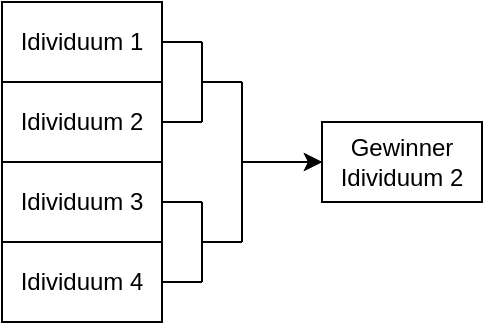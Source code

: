 <mxfile version="11.0.2" type="device"><diagram id="IIB5tf4qKkhBnd9boQSC" name="Page-1"><mxGraphModel dx="474" dy="268" grid="1" gridSize="10" guides="1" tooltips="1" connect="1" arrows="1" fold="1" page="1" pageScale="1" pageWidth="850" pageHeight="1100" math="0" shadow="0"><root><mxCell id="0"/><mxCell id="1" parent="0"/><mxCell id="tfHhS7h5VXMqyHxhfueg-1" value="Idividuum 1" style="rounded=0;whiteSpace=wrap;html=1;" vertex="1" parent="1"><mxGeometry x="120" y="240" width="80" height="40" as="geometry"/></mxCell><mxCell id="tfHhS7h5VXMqyHxhfueg-2" value="Idividuum 2" style="rounded=0;whiteSpace=wrap;html=1;" vertex="1" parent="1"><mxGeometry x="120" y="280" width="80" height="40" as="geometry"/></mxCell><mxCell id="tfHhS7h5VXMqyHxhfueg-3" value="Idividuum 3" style="rounded=0;whiteSpace=wrap;html=1;" vertex="1" parent="1"><mxGeometry x="120" y="320" width="80" height="40" as="geometry"/></mxCell><mxCell id="tfHhS7h5VXMqyHxhfueg-4" value="Idividuum 4" style="rounded=0;whiteSpace=wrap;html=1;" vertex="1" parent="1"><mxGeometry x="120" y="360" width="80" height="40" as="geometry"/></mxCell><mxCell id="tfHhS7h5VXMqyHxhfueg-9" value="" style="endArrow=none;html=1;" edge="1" parent="1"><mxGeometry width="50" height="50" relative="1" as="geometry"><mxPoint x="200" y="260" as="sourcePoint"/><mxPoint x="220" y="260" as="targetPoint"/></mxGeometry></mxCell><mxCell id="tfHhS7h5VXMqyHxhfueg-10" value="" style="endArrow=none;html=1;" edge="1" parent="1"><mxGeometry width="50" height="50" relative="1" as="geometry"><mxPoint x="200" y="300" as="sourcePoint"/><mxPoint x="220" y="300" as="targetPoint"/></mxGeometry></mxCell><mxCell id="tfHhS7h5VXMqyHxhfueg-11" value="" style="endArrow=none;html=1;" edge="1" parent="1"><mxGeometry width="50" height="50" relative="1" as="geometry"><mxPoint x="220" y="300" as="sourcePoint"/><mxPoint x="220" y="260" as="targetPoint"/></mxGeometry></mxCell><mxCell id="tfHhS7h5VXMqyHxhfueg-12" value="" style="endArrow=none;html=1;" edge="1" parent="1"><mxGeometry width="50" height="50" relative="1" as="geometry"><mxPoint x="220" y="280" as="sourcePoint"/><mxPoint x="240" y="280" as="targetPoint"/></mxGeometry></mxCell><mxCell id="tfHhS7h5VXMqyHxhfueg-13" value="" style="endArrow=none;html=1;" edge="1" parent="1"><mxGeometry width="50" height="50" relative="1" as="geometry"><mxPoint x="200" y="380" as="sourcePoint"/><mxPoint x="220" y="380" as="targetPoint"/></mxGeometry></mxCell><mxCell id="tfHhS7h5VXMqyHxhfueg-14" value="" style="endArrow=none;html=1;" edge="1" parent="1"><mxGeometry width="50" height="50" relative="1" as="geometry"><mxPoint x="240" y="280" as="sourcePoint"/><mxPoint x="240" y="360" as="targetPoint"/></mxGeometry></mxCell><mxCell id="tfHhS7h5VXMqyHxhfueg-16" value="" style="endArrow=classic;html=1;" edge="1" parent="1"><mxGeometry width="50" height="50" relative="1" as="geometry"><mxPoint x="240" y="320" as="sourcePoint"/><mxPoint x="280" y="320" as="targetPoint"/></mxGeometry></mxCell><mxCell id="tfHhS7h5VXMqyHxhfueg-18" value="Gewinner Idividuum 2 " style="rounded=0;whiteSpace=wrap;html=1;" vertex="1" parent="1"><mxGeometry x="280" y="300" width="80" height="40" as="geometry"/></mxCell><mxCell id="tfHhS7h5VXMqyHxhfueg-19" value="" style="endArrow=classic;html=1;entryX=0;entryY=0.5;entryDx=0;entryDy=0;" edge="1" parent="1" target="tfHhS7h5VXMqyHxhfueg-18"><mxGeometry width="50" height="50" relative="1" as="geometry"><mxPoint x="240" y="320" as="sourcePoint"/><mxPoint x="280" y="320" as="targetPoint"/><Array as="points"><mxPoint x="260" y="320"/></Array></mxGeometry></mxCell><mxCell id="tfHhS7h5VXMqyHxhfueg-25" value="" style="endArrow=none;html=1;" edge="1" parent="1"><mxGeometry width="50" height="50" relative="1" as="geometry"><mxPoint x="200" y="340" as="sourcePoint"/><mxPoint x="220" y="340" as="targetPoint"/></mxGeometry></mxCell><mxCell id="tfHhS7h5VXMqyHxhfueg-26" value="" style="endArrow=none;html=1;" edge="1" parent="1"><mxGeometry width="50" height="50" relative="1" as="geometry"><mxPoint x="220" y="380" as="sourcePoint"/><mxPoint x="220" y="340" as="targetPoint"/></mxGeometry></mxCell><mxCell id="tfHhS7h5VXMqyHxhfueg-27" value="" style="endArrow=none;html=1;" edge="1" parent="1"><mxGeometry width="50" height="50" relative="1" as="geometry"><mxPoint x="220" y="360" as="sourcePoint"/><mxPoint x="240" y="360" as="targetPoint"/></mxGeometry></mxCell></root></mxGraphModel></diagram></mxfile>